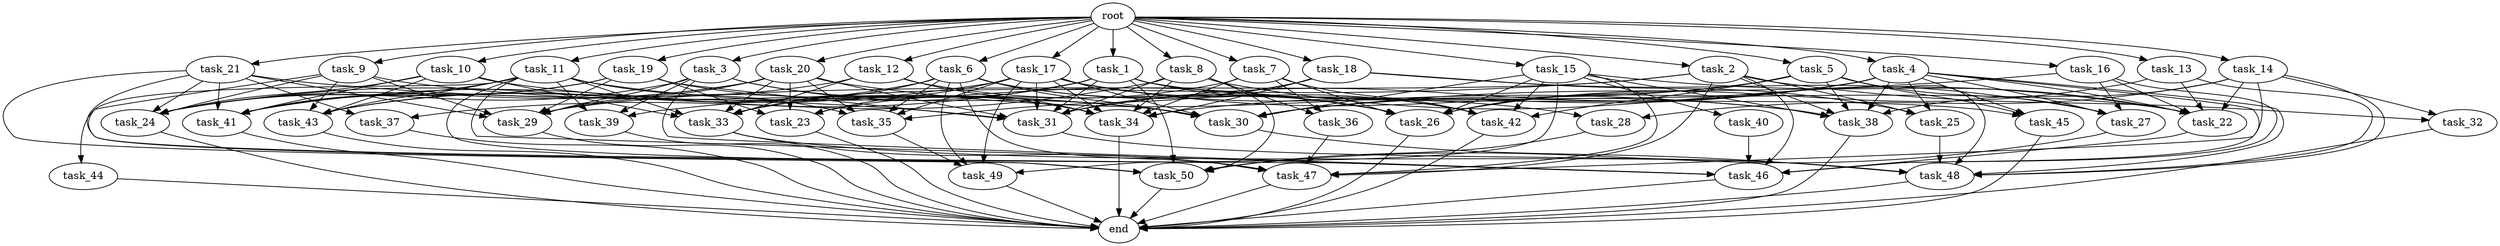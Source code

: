 digraph G {
  root [size="0.000000e+00"];
  task_1 [size="7.102000e+10"];
  task_2 [size="9.397788e+09"];
  task_3 [size="9.301247e+10"];
  task_4 [size="5.025663e+10"];
  task_5 [size="7.869421e+09"];
  task_6 [size="4.844782e+10"];
  task_7 [size="6.029361e+10"];
  task_8 [size="8.095583e+10"];
  task_9 [size="2.091770e+10"];
  task_10 [size="3.913678e+10"];
  task_11 [size="3.849993e+10"];
  task_12 [size="2.286123e+10"];
  task_13 [size="6.509666e+10"];
  task_14 [size="9.385186e+10"];
  task_15 [size="3.037881e+10"];
  task_16 [size="1.752693e+10"];
  task_17 [size="7.373034e+09"];
  task_18 [size="2.463387e+10"];
  task_19 [size="4.142044e+10"];
  task_20 [size="8.490651e+10"];
  task_21 [size="5.815543e+10"];
  task_22 [size="2.799531e+10"];
  task_23 [size="1.026991e+09"];
  task_24 [size="2.011314e+10"];
  task_25 [size="6.839001e+10"];
  task_26 [size="6.111494e+10"];
  task_27 [size="7.171537e+10"];
  task_28 [size="6.678762e+10"];
  task_29 [size="6.012573e+10"];
  task_30 [size="9.878904e+10"];
  task_31 [size="3.096312e+09"];
  task_32 [size="2.249924e+10"];
  task_33 [size="3.612909e+10"];
  task_34 [size="3.451017e+10"];
  task_35 [size="6.885263e+10"];
  task_36 [size="6.663280e+10"];
  task_37 [size="1.077451e+10"];
  task_38 [size="2.009489e+10"];
  task_39 [size="7.105228e+10"];
  task_40 [size="7.396655e+10"];
  task_41 [size="1.262318e+10"];
  task_42 [size="6.893049e+10"];
  task_43 [size="9.528589e+10"];
  task_44 [size="3.300893e+10"];
  task_45 [size="4.516828e+10"];
  task_46 [size="9.823385e+09"];
  task_47 [size="6.313963e+10"];
  task_48 [size="4.753150e+09"];
  task_49 [size="8.062575e+10"];
  task_50 [size="7.836944e+10"];
  end [size="0.000000e+00"];

  root -> task_1 [size="1.000000e-12"];
  root -> task_2 [size="1.000000e-12"];
  root -> task_3 [size="1.000000e-12"];
  root -> task_4 [size="1.000000e-12"];
  root -> task_5 [size="1.000000e-12"];
  root -> task_6 [size="1.000000e-12"];
  root -> task_7 [size="1.000000e-12"];
  root -> task_8 [size="1.000000e-12"];
  root -> task_9 [size="1.000000e-12"];
  root -> task_10 [size="1.000000e-12"];
  root -> task_11 [size="1.000000e-12"];
  root -> task_12 [size="1.000000e-12"];
  root -> task_13 [size="1.000000e-12"];
  root -> task_14 [size="1.000000e-12"];
  root -> task_15 [size="1.000000e-12"];
  root -> task_16 [size="1.000000e-12"];
  root -> task_17 [size="1.000000e-12"];
  root -> task_18 [size="1.000000e-12"];
  root -> task_19 [size="1.000000e-12"];
  root -> task_20 [size="1.000000e-12"];
  root -> task_21 [size="1.000000e-12"];
  task_1 -> task_22 [size="3.999330e+07"];
  task_1 -> task_29 [size="8.589391e+07"];
  task_1 -> task_31 [size="3.870390e+06"];
  task_1 -> task_33 [size="6.021515e+07"];
  task_1 -> task_41 [size="2.103863e+07"];
  task_1 -> task_42 [size="1.378610e+08"];
  task_1 -> task_45 [size="1.505609e+08"];
  task_1 -> task_50 [size="1.306157e+08"];
  task_2 -> task_25 [size="2.279667e+08"];
  task_2 -> task_29 [size="8.589391e+07"];
  task_2 -> task_32 [size="1.124962e+08"];
  task_2 -> task_38 [size="2.870698e+07"];
  task_2 -> task_39 [size="2.368409e+08"];
  task_2 -> task_46 [size="1.227923e+07"];
  task_2 -> task_47 [size="9.019947e+07"];
  task_3 -> task_24 [size="2.873306e+07"];
  task_3 -> task_29 [size="8.589391e+07"];
  task_3 -> task_30 [size="1.097656e+08"];
  task_3 -> task_34 [size="4.313771e+07"];
  task_3 -> task_39 [size="2.368409e+08"];
  task_3 -> task_46 [size="1.227923e+07"];
  task_4 -> task_22 [size="3.999330e+07"];
  task_4 -> task_25 [size="2.279667e+08"];
  task_4 -> task_26 [size="6.790549e+07"];
  task_4 -> task_27 [size="1.792884e+08"];
  task_4 -> task_30 [size="1.097656e+08"];
  task_4 -> task_31 [size="3.870390e+06"];
  task_4 -> task_34 [size="4.313771e+07"];
  task_4 -> task_38 [size="2.870698e+07"];
  task_4 -> task_45 [size="1.505609e+08"];
  task_4 -> task_46 [size="1.227923e+07"];
  task_4 -> task_48 [size="5.941437e+06"];
  task_5 -> task_26 [size="6.790549e+07"];
  task_5 -> task_27 [size="1.792884e+08"];
  task_5 -> task_30 [size="1.097656e+08"];
  task_5 -> task_38 [size="2.870698e+07"];
  task_5 -> task_42 [size="1.378610e+08"];
  task_5 -> task_45 [size="1.505609e+08"];
  task_5 -> task_48 [size="5.941437e+06"];
  task_6 -> task_26 [size="6.790549e+07"];
  task_6 -> task_30 [size="1.097656e+08"];
  task_6 -> task_33 [size="6.021515e+07"];
  task_6 -> task_35 [size="1.377053e+08"];
  task_6 -> task_42 [size="1.378610e+08"];
  task_6 -> task_43 [size="1.905718e+08"];
  task_6 -> task_47 [size="9.019947e+07"];
  task_6 -> task_49 [size="2.015644e+08"];
  task_7 -> task_23 [size="2.567477e+06"];
  task_7 -> task_26 [size="6.790549e+07"];
  task_7 -> task_34 [size="4.313771e+07"];
  task_7 -> task_36 [size="3.331640e+08"];
  task_7 -> task_42 [size="1.378610e+08"];
  task_8 -> task_22 [size="3.999330e+07"];
  task_8 -> task_31 [size="3.870390e+06"];
  task_8 -> task_34 [size="4.313771e+07"];
  task_8 -> task_36 [size="3.331640e+08"];
  task_8 -> task_37 [size="5.387253e+07"];
  task_8 -> task_50 [size="1.306157e+08"];
  task_9 -> task_24 [size="2.873306e+07"];
  task_9 -> task_29 [size="8.589391e+07"];
  task_9 -> task_30 [size="1.097656e+08"];
  task_9 -> task_43 [size="1.905718e+08"];
  task_9 -> task_47 [size="9.019947e+07"];
  task_10 -> task_24 [size="2.873306e+07"];
  task_10 -> task_30 [size="1.097656e+08"];
  task_10 -> task_33 [size="6.021515e+07"];
  task_10 -> task_41 [size="2.103863e+07"];
  task_10 -> task_43 [size="1.905718e+08"];
  task_11 -> task_26 [size="6.790549e+07"];
  task_11 -> task_33 [size="6.021515e+07"];
  task_11 -> task_35 [size="1.377053e+08"];
  task_11 -> task_39 [size="2.368409e+08"];
  task_11 -> task_41 [size="2.103863e+07"];
  task_11 -> task_43 [size="1.905718e+08"];
  task_11 -> task_44 [size="3.300893e+08"];
  task_11 -> task_46 [size="1.227923e+07"];
  task_11 -> task_50 [size="1.306157e+08"];
  task_12 -> task_26 [size="6.790549e+07"];
  task_12 -> task_33 [size="6.021515e+07"];
  task_12 -> task_34 [size="4.313771e+07"];
  task_12 -> task_43 [size="1.905718e+08"];
  task_13 -> task_22 [size="3.999330e+07"];
  task_13 -> task_26 [size="6.790549e+07"];
  task_13 -> task_48 [size="5.941437e+06"];
  task_14 -> task_22 [size="3.999330e+07"];
  task_14 -> task_28 [size="3.339381e+08"];
  task_14 -> task_32 [size="1.124962e+08"];
  task_14 -> task_38 [size="2.870698e+07"];
  task_14 -> task_47 [size="9.019947e+07"];
  task_14 -> task_48 [size="5.941437e+06"];
  task_15 -> task_22 [size="3.999330e+07"];
  task_15 -> task_26 [size="6.790549e+07"];
  task_15 -> task_30 [size="1.097656e+08"];
  task_15 -> task_38 [size="2.870698e+07"];
  task_15 -> task_40 [size="7.396655e+08"];
  task_15 -> task_42 [size="1.378610e+08"];
  task_15 -> task_47 [size="9.019947e+07"];
  task_15 -> task_49 [size="2.015644e+08"];
  task_16 -> task_22 [size="3.999330e+07"];
  task_16 -> task_27 [size="1.792884e+08"];
  task_16 -> task_30 [size="1.097656e+08"];
  task_16 -> task_46 [size="1.227923e+07"];
  task_17 -> task_23 [size="2.567477e+06"];
  task_17 -> task_24 [size="2.873306e+07"];
  task_17 -> task_26 [size="6.790549e+07"];
  task_17 -> task_28 [size="3.339381e+08"];
  task_17 -> task_30 [size="1.097656e+08"];
  task_17 -> task_31 [size="3.870390e+06"];
  task_17 -> task_34 [size="4.313771e+07"];
  task_17 -> task_35 [size="1.377053e+08"];
  task_17 -> task_38 [size="2.870698e+07"];
  task_17 -> task_49 [size="2.015644e+08"];
  task_18 -> task_25 [size="2.279667e+08"];
  task_18 -> task_27 [size="1.792884e+08"];
  task_18 -> task_31 [size="3.870390e+06"];
  task_18 -> task_34 [size="4.313771e+07"];
  task_18 -> task_35 [size="1.377053e+08"];
  task_19 -> task_23 [size="2.567477e+06"];
  task_19 -> task_24 [size="2.873306e+07"];
  task_19 -> task_29 [size="8.589391e+07"];
  task_19 -> task_31 [size="3.870390e+06"];
  task_19 -> task_34 [size="4.313771e+07"];
  task_19 -> task_41 [size="2.103863e+07"];
  task_20 -> task_23 [size="2.567477e+06"];
  task_20 -> task_24 [size="2.873306e+07"];
  task_20 -> task_29 [size="8.589391e+07"];
  task_20 -> task_31 [size="3.870390e+06"];
  task_20 -> task_33 [size="6.021515e+07"];
  task_20 -> task_35 [size="1.377053e+08"];
  task_20 -> task_38 [size="2.870698e+07"];
  task_20 -> task_41 [size="2.103863e+07"];
  task_21 -> task_24 [size="2.873306e+07"];
  task_21 -> task_29 [size="8.589391e+07"];
  task_21 -> task_31 [size="3.870390e+06"];
  task_21 -> task_37 [size="5.387253e+07"];
  task_21 -> task_41 [size="2.103863e+07"];
  task_21 -> task_46 [size="1.227923e+07"];
  task_21 -> task_50 [size="1.306157e+08"];
  task_22 -> task_46 [size="1.227923e+07"];
  task_23 -> end [size="1.000000e-12"];
  task_24 -> end [size="1.000000e-12"];
  task_25 -> task_48 [size="5.941437e+06"];
  task_26 -> end [size="1.000000e-12"];
  task_27 -> task_50 [size="1.306157e+08"];
  task_28 -> task_50 [size="1.306157e+08"];
  task_29 -> end [size="1.000000e-12"];
  task_30 -> task_48 [size="5.941437e+06"];
  task_31 -> task_48 [size="5.941437e+06"];
  task_32 -> end [size="1.000000e-12"];
  task_33 -> task_47 [size="9.019947e+07"];
  task_33 -> task_48 [size="5.941437e+06"];
  task_34 -> end [size="1.000000e-12"];
  task_35 -> task_49 [size="2.015644e+08"];
  task_36 -> task_47 [size="9.019947e+07"];
  task_37 -> end [size="1.000000e-12"];
  task_38 -> end [size="1.000000e-12"];
  task_39 -> end [size="1.000000e-12"];
  task_40 -> task_46 [size="1.227923e+07"];
  task_41 -> end [size="1.000000e-12"];
  task_42 -> end [size="1.000000e-12"];
  task_43 -> end [size="1.000000e-12"];
  task_44 -> end [size="1.000000e-12"];
  task_45 -> end [size="1.000000e-12"];
  task_46 -> end [size="1.000000e-12"];
  task_47 -> end [size="1.000000e-12"];
  task_48 -> end [size="1.000000e-12"];
  task_49 -> end [size="1.000000e-12"];
  task_50 -> end [size="1.000000e-12"];
}
